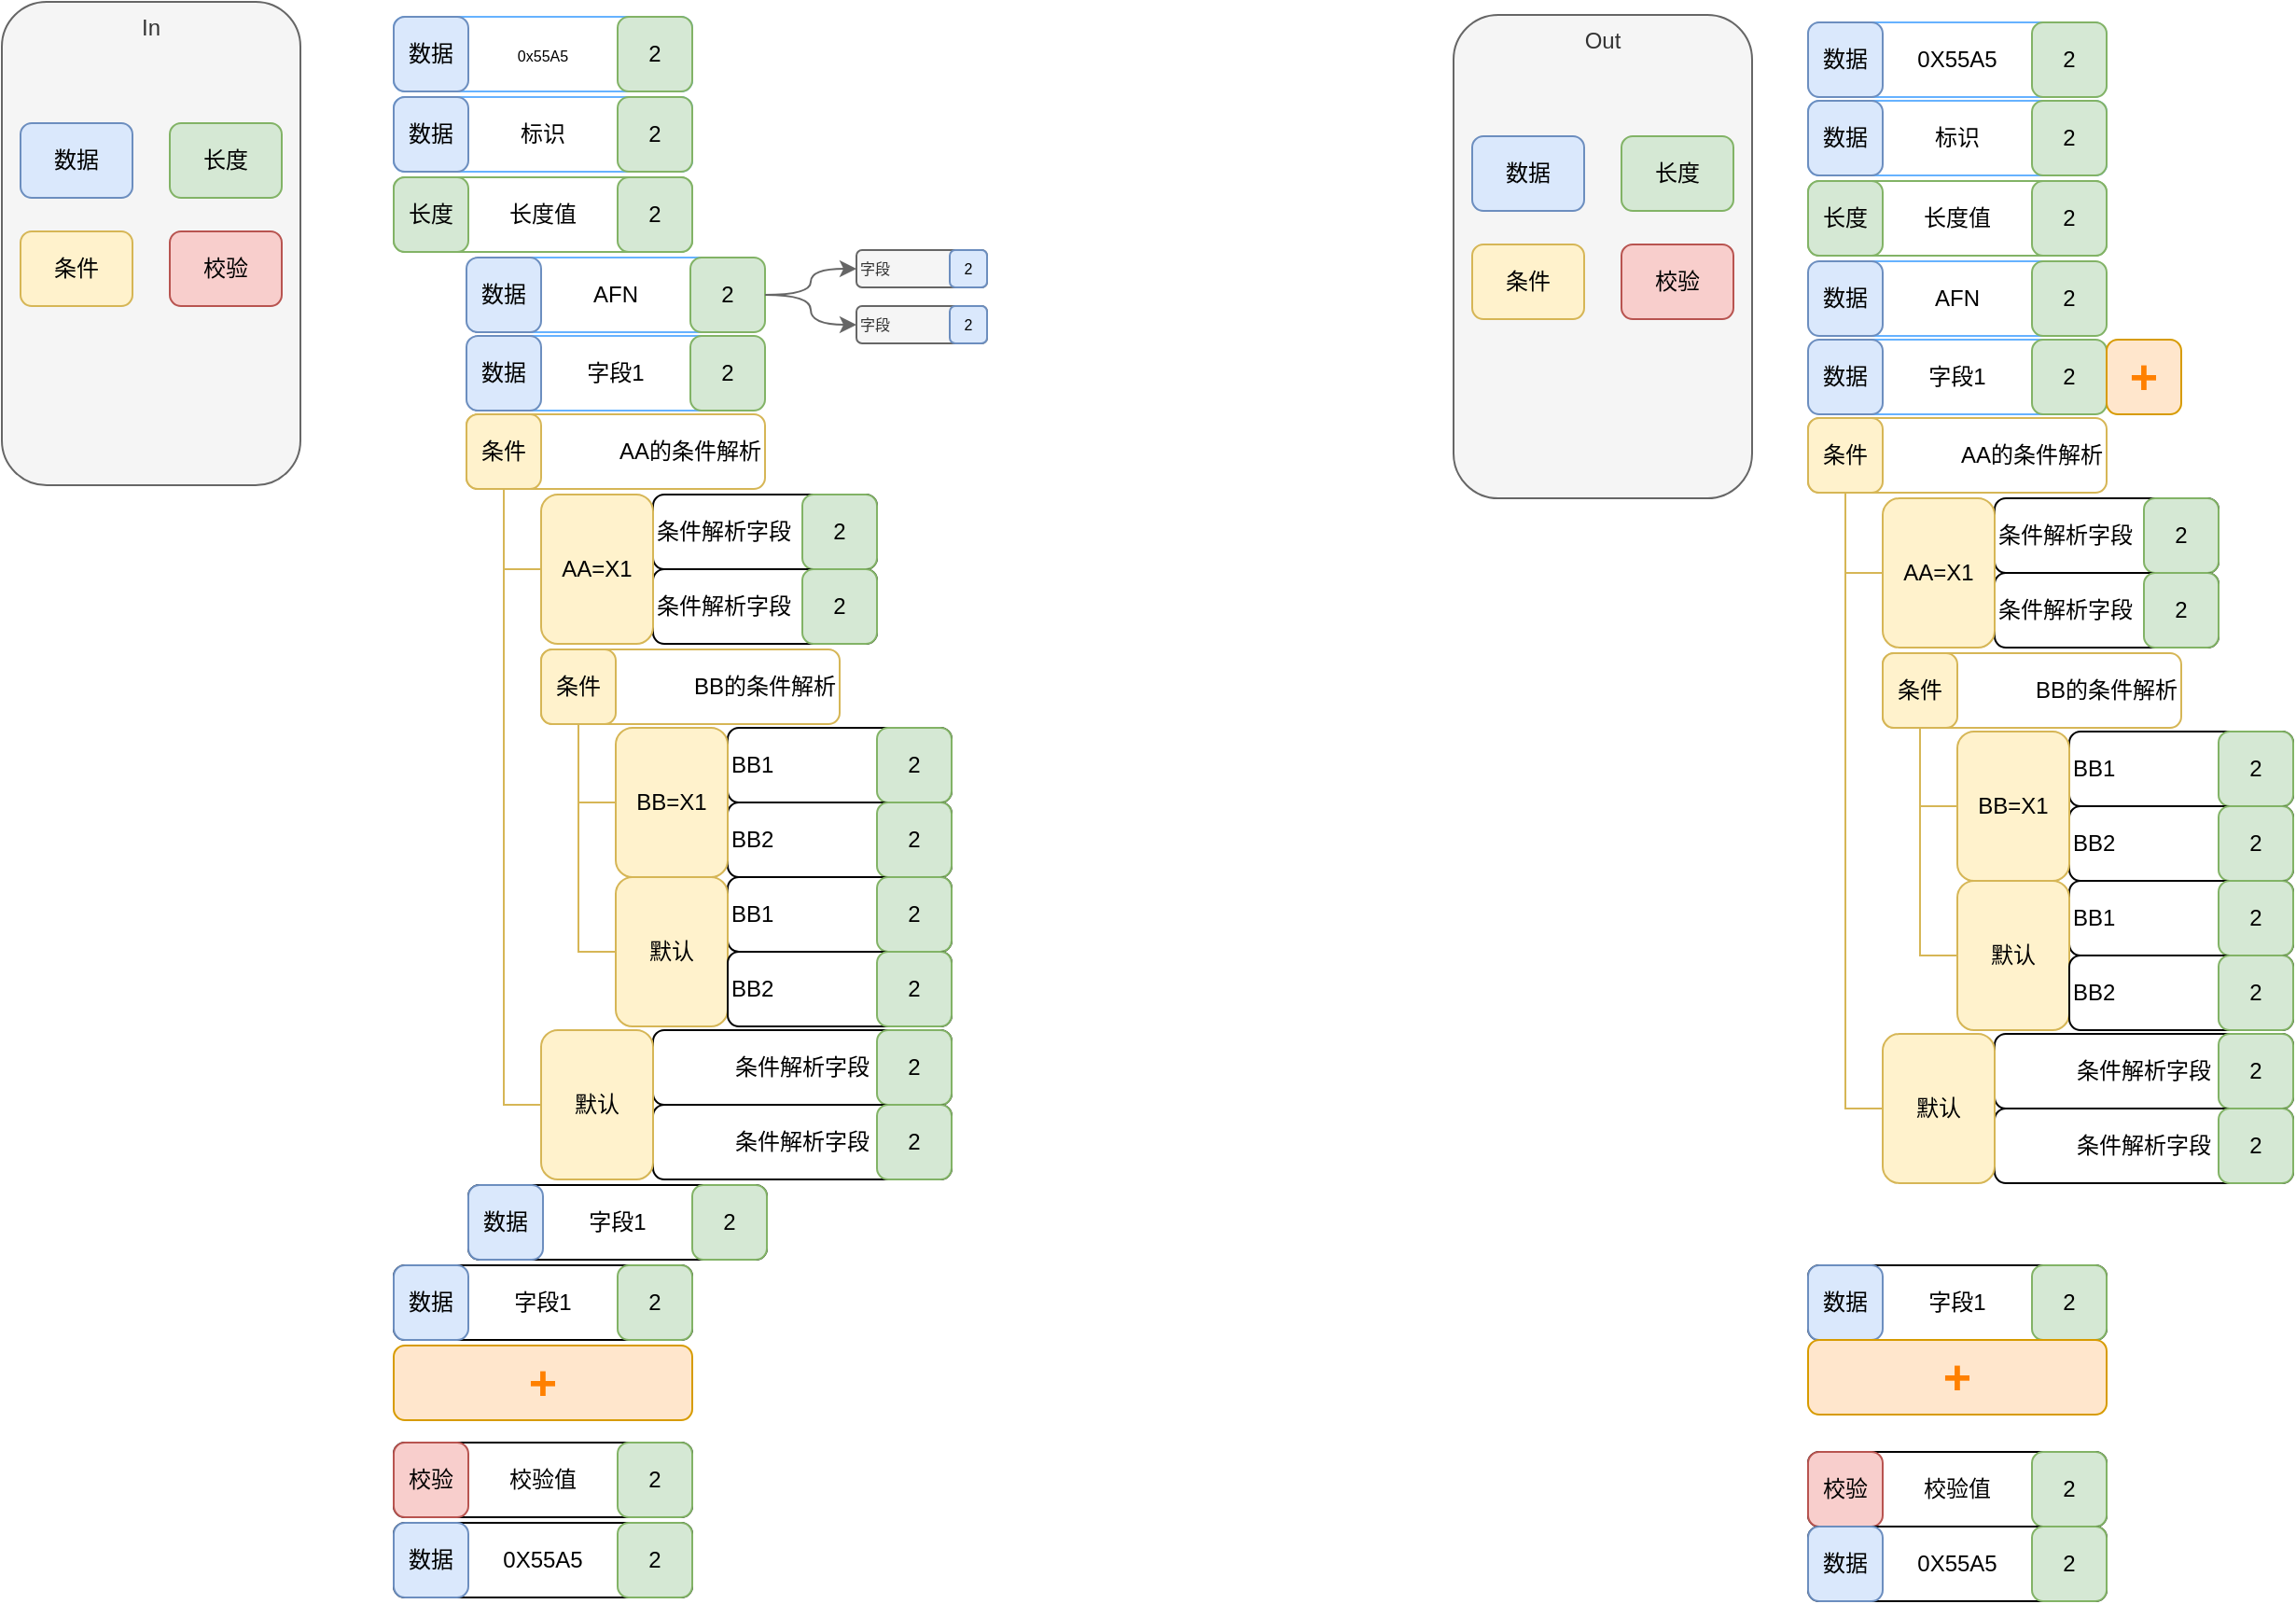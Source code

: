 <mxfile version="20.5.1" type="github">
  <diagram name="第 1 页" id="gToE_HwA11isn9EZp6wH">
    <mxGraphModel dx="1038" dy="547" grid="0" gridSize="10" guides="1" tooltips="1" connect="1" arrows="1" fold="1" page="1" pageScale="1" pageWidth="827" pageHeight="1169" math="0" shadow="0">
      <root>
        <mxCell id="0" />
        <mxCell id="1" parent="0" />
        <mxCell id="0ZRUy-csT-GIc6l9uFGE-102" value="In" style="rounded=1;whiteSpace=wrap;html=1;strokeColor=#666666;fillColor=#f5f5f5;fontColor=#333333;verticalAlign=top;" vertex="1" parent="1">
          <mxGeometry x="10" y="11" width="160" height="259" as="geometry" />
        </mxCell>
        <mxCell id="OWlCt8SRinNpYzcagfOF-3" value="数据" style="rounded=1;whiteSpace=wrap;html=1;fillColor=#dae8fc;strokeColor=#6c8ebf;" parent="1" vertex="1">
          <mxGeometry x="20" y="76" width="60" height="40" as="geometry" />
        </mxCell>
        <mxCell id="OWlCt8SRinNpYzcagfOF-8" value="长度值" style="rounded=1;whiteSpace=wrap;html=1;fillColor=none;strokeColor=#82b366;" parent="1" vertex="1">
          <mxGeometry x="220" y="105" width="160" height="40" as="geometry" />
        </mxCell>
        <mxCell id="OWlCt8SRinNpYzcagfOF-9" value="长度" style="rounded=1;whiteSpace=wrap;html=1;fillColor=#d5e8d4;strokeColor=#82b366;" parent="1" vertex="1">
          <mxGeometry x="220" y="105" width="40" height="40" as="geometry" />
        </mxCell>
        <mxCell id="OWlCt8SRinNpYzcagfOF-10" value="2" style="rounded=1;whiteSpace=wrap;html=1;fillColor=#d5e8d4;strokeColor=#82b366;" parent="1" vertex="1">
          <mxGeometry x="340" y="105" width="40" height="40" as="geometry" />
        </mxCell>
        <mxCell id="OWlCt8SRinNpYzcagfOF-11" value="AFN" style="rounded=1;whiteSpace=wrap;html=1;strokeColor=#66B2FF;arcSize=50;fontStyle=0;" parent="1" vertex="1">
          <mxGeometry x="259" y="148" width="160" height="40" as="geometry" />
        </mxCell>
        <mxCell id="OWlCt8SRinNpYzcagfOF-12" value="数据" style="rounded=1;whiteSpace=wrap;html=1;fillColor=#dae8fc;strokeColor=#6c8ebf;" parent="1" vertex="1">
          <mxGeometry x="259" y="148" width="40" height="40" as="geometry" />
        </mxCell>
        <mxCell id="OWlCt8SRinNpYzcagfOF-13" value="2" style="rounded=1;whiteSpace=wrap;html=1;fillColor=#d5e8d4;strokeColor=#82b366;" parent="1" vertex="1">
          <mxGeometry x="379" y="148" width="40" height="40" as="geometry" />
        </mxCell>
        <mxCell id="OWlCt8SRinNpYzcagfOF-14" value="字段1" style="rounded=1;whiteSpace=wrap;html=1;strokeColor=#66B2FF;arcSize=50;fontStyle=0;" parent="1" vertex="1">
          <mxGeometry x="259" y="190" width="160" height="40" as="geometry" />
        </mxCell>
        <mxCell id="OWlCt8SRinNpYzcagfOF-15" value="数据" style="rounded=1;whiteSpace=wrap;html=1;fillColor=#dae8fc;strokeColor=#6c8ebf;" parent="1" vertex="1">
          <mxGeometry x="259" y="190" width="40" height="40" as="geometry" />
        </mxCell>
        <mxCell id="OWlCt8SRinNpYzcagfOF-16" value="2" style="rounded=1;whiteSpace=wrap;html=1;fillColor=#d5e8d4;strokeColor=#82b366;" parent="1" vertex="1">
          <mxGeometry x="379" y="190" width="40" height="40" as="geometry" />
        </mxCell>
        <mxCell id="OWlCt8SRinNpYzcagfOF-17" value="长度" style="rounded=1;whiteSpace=wrap;html=1;fillColor=#d5e8d4;strokeColor=#82b366;" parent="1" vertex="1">
          <mxGeometry x="100" y="76" width="60" height="40" as="geometry" />
        </mxCell>
        <mxCell id="OWlCt8SRinNpYzcagfOF-18" value="AA的条件解析" style="rounded=1;whiteSpace=wrap;html=1;fillColor=none;strokeColor=#d6b656;align=right;" parent="1" vertex="1">
          <mxGeometry x="259" y="232" width="160" height="40" as="geometry" />
        </mxCell>
        <mxCell id="0ZRUy-csT-GIc6l9uFGE-22" style="edgeStyle=orthogonalEdgeStyle;rounded=0;orthogonalLoop=1;jettySize=auto;html=1;entryX=0;entryY=0.5;entryDx=0;entryDy=0;endArrow=none;endFill=0;fillColor=#fff2cc;strokeColor=#d6b656;" edge="1" parent="1" source="OWlCt8SRinNpYzcagfOF-19" target="ckK4possXFsrMWvB0l8h-3">
          <mxGeometry relative="1" as="geometry" />
        </mxCell>
        <mxCell id="0ZRUy-csT-GIc6l9uFGE-23" style="edgeStyle=orthogonalEdgeStyle;rounded=0;orthogonalLoop=1;jettySize=auto;html=1;entryX=0;entryY=0.5;entryDx=0;entryDy=0;endArrow=none;endFill=0;fillColor=#fff2cc;strokeColor=#d6b656;" edge="1" parent="1" source="OWlCt8SRinNpYzcagfOF-19" target="ckK4possXFsrMWvB0l8h-8">
          <mxGeometry relative="1" as="geometry" />
        </mxCell>
        <mxCell id="OWlCt8SRinNpYzcagfOF-19" value="条件" style="rounded=1;whiteSpace=wrap;html=1;fillColor=#fff2cc;strokeColor=#d6b656;" parent="1" vertex="1">
          <mxGeometry x="259" y="232" width="40" height="40" as="geometry" />
        </mxCell>
        <mxCell id="OWlCt8SRinNpYzcagfOF-21" value="条件" style="rounded=1;whiteSpace=wrap;html=1;fillColor=#fff2cc;strokeColor=#d6b656;" parent="1" vertex="1">
          <mxGeometry x="20" y="134" width="60" height="40" as="geometry" />
        </mxCell>
        <mxCell id="OWlCt8SRinNpYzcagfOF-22" value="字段1" style="rounded=1;whiteSpace=wrap;html=1;" parent="1" vertex="1">
          <mxGeometry x="220" y="688" width="160" height="40" as="geometry" />
        </mxCell>
        <mxCell id="OWlCt8SRinNpYzcagfOF-23" value="数据" style="rounded=1;whiteSpace=wrap;html=1;fillColor=#dae8fc;strokeColor=#6c8ebf;" parent="1" vertex="1">
          <mxGeometry x="220" y="688" width="40" height="40" as="geometry" />
        </mxCell>
        <mxCell id="OWlCt8SRinNpYzcagfOF-24" value="2" style="rounded=1;whiteSpace=wrap;html=1;fillColor=#d5e8d4;strokeColor=#82b366;" parent="1" vertex="1">
          <mxGeometry x="340" y="688" width="40" height="40" as="geometry" />
        </mxCell>
        <mxCell id="OWlCt8SRinNpYzcagfOF-26" value="+" style="rounded=1;whiteSpace=wrap;html=1;fontSize=26;fillColor=#ffe6cc;strokeColor=#d79b00;fontColor=#FF8000;fontStyle=1;" parent="1" vertex="1">
          <mxGeometry x="220" y="731" width="160" height="40" as="geometry" />
        </mxCell>
        <mxCell id="OWlCt8SRinNpYzcagfOF-27" value="校验值" style="rounded=1;whiteSpace=wrap;html=1;" parent="1" vertex="1">
          <mxGeometry x="220" y="783" width="160" height="40" as="geometry" />
        </mxCell>
        <mxCell id="OWlCt8SRinNpYzcagfOF-28" value="校验" style="rounded=1;whiteSpace=wrap;html=1;fillColor=#f8cecc;strokeColor=#b85450;" parent="1" vertex="1">
          <mxGeometry x="220" y="783" width="40" height="40" as="geometry" />
        </mxCell>
        <mxCell id="OWlCt8SRinNpYzcagfOF-29" value="2" style="rounded=1;whiteSpace=wrap;html=1;fillColor=#d5e8d4;strokeColor=#82b366;" parent="1" vertex="1">
          <mxGeometry x="340" y="783" width="40" height="40" as="geometry" />
        </mxCell>
        <mxCell id="OWlCt8SRinNpYzcagfOF-30" value="校验" style="rounded=1;whiteSpace=wrap;html=1;fillColor=#f8cecc;strokeColor=#b85450;" parent="1" vertex="1">
          <mxGeometry x="100" y="134" width="60" height="40" as="geometry" />
        </mxCell>
        <mxCell id="OWlCt8SRinNpYzcagfOF-31" value="0X55A5" style="rounded=1;whiteSpace=wrap;html=1;fontStyle=0" parent="1" vertex="1">
          <mxGeometry x="220" y="826" width="160" height="40" as="geometry" />
        </mxCell>
        <mxCell id="OWlCt8SRinNpYzcagfOF-32" value="数据" style="rounded=1;whiteSpace=wrap;html=1;fillColor=#dae8fc;strokeColor=#6c8ebf;" parent="1" vertex="1">
          <mxGeometry x="220" y="826" width="40" height="40" as="geometry" />
        </mxCell>
        <mxCell id="OWlCt8SRinNpYzcagfOF-33" value="2" style="rounded=1;whiteSpace=wrap;html=1;fillColor=#d5e8d4;strokeColor=#82b366;" parent="1" vertex="1">
          <mxGeometry x="340" y="826" width="40" height="40" as="geometry" />
        </mxCell>
        <mxCell id="ckK4possXFsrMWvB0l8h-2" value="条件解析字段" style="rounded=1;whiteSpace=wrap;html=1;align=left;" parent="1" vertex="1">
          <mxGeometry x="359" y="275" width="120" height="40" as="geometry" />
        </mxCell>
        <mxCell id="ckK4possXFsrMWvB0l8h-4" value="2" style="rounded=1;whiteSpace=wrap;html=1;fillColor=#d5e8d4;strokeColor=#82b366;" parent="1" vertex="1">
          <mxGeometry x="439" y="275" width="40" height="40" as="geometry" />
        </mxCell>
        <mxCell id="ckK4possXFsrMWvB0l8h-5" value="条件解析字段" style="rounded=1;whiteSpace=wrap;html=1;align=left;" parent="1" vertex="1">
          <mxGeometry x="359" y="315" width="120" height="40" as="geometry" />
        </mxCell>
        <mxCell id="ckK4possXFsrMWvB0l8h-6" value="2" style="rounded=1;whiteSpace=wrap;html=1;fillColor=#d5e8d4;strokeColor=#82b366;" parent="1" vertex="1">
          <mxGeometry x="439" y="315" width="40" height="40" as="geometry" />
        </mxCell>
        <mxCell id="ckK4possXFsrMWvB0l8h-7" value="条件解析字段" style="rounded=1;whiteSpace=wrap;html=1;" parent="1" vertex="1">
          <mxGeometry x="359" y="562" width="160" height="40" as="geometry" />
        </mxCell>
        <mxCell id="ckK4possXFsrMWvB0l8h-9" value="2" style="rounded=1;whiteSpace=wrap;html=1;fillColor=#d5e8d4;strokeColor=#82b366;" parent="1" vertex="1">
          <mxGeometry x="479" y="562" width="40" height="40" as="geometry" />
        </mxCell>
        <mxCell id="ckK4possXFsrMWvB0l8h-10" value="条件解析字段" style="rounded=1;whiteSpace=wrap;html=1;" parent="1" vertex="1">
          <mxGeometry x="359" y="602" width="160" height="40" as="geometry" />
        </mxCell>
        <mxCell id="ckK4possXFsrMWvB0l8h-11" value="2" style="rounded=1;whiteSpace=wrap;html=1;fillColor=#d5e8d4;strokeColor=#82b366;" parent="1" vertex="1">
          <mxGeometry x="479" y="602" width="40" height="40" as="geometry" />
        </mxCell>
        <mxCell id="0ZRUy-csT-GIc6l9uFGE-2" value="标识" style="rounded=1;whiteSpace=wrap;html=1;strokeColor=#66B2FF;arcSize=15;fontStyle=0;" vertex="1" parent="1">
          <mxGeometry x="220" y="62" width="160" height="40" as="geometry" />
        </mxCell>
        <mxCell id="0ZRUy-csT-GIc6l9uFGE-3" value="数据" style="rounded=1;whiteSpace=wrap;html=1;fillColor=#dae8fc;strokeColor=#6c8ebf;" vertex="1" parent="1">
          <mxGeometry x="220" y="62" width="40" height="40" as="geometry" />
        </mxCell>
        <mxCell id="0ZRUy-csT-GIc6l9uFGE-4" value="2" style="rounded=1;whiteSpace=wrap;html=1;fillColor=#d5e8d4;strokeColor=#82b366;" vertex="1" parent="1">
          <mxGeometry x="340" y="62" width="40" height="40" as="geometry" />
        </mxCell>
        <mxCell id="ckK4possXFsrMWvB0l8h-3" value="AA=X1" style="rounded=1;whiteSpace=wrap;html=1;fillColor=#fff2cc;strokeColor=#d6b656;" parent="1" vertex="1">
          <mxGeometry x="299" y="275" width="60" height="80" as="geometry" />
        </mxCell>
        <mxCell id="0ZRUy-csT-GIc6l9uFGE-10" value="BB的条件解析" style="rounded=1;whiteSpace=wrap;html=1;fillColor=none;strokeColor=#d6b656;align=right;" vertex="1" parent="1">
          <mxGeometry x="299" y="358" width="160" height="40" as="geometry" />
        </mxCell>
        <mxCell id="0ZRUy-csT-GIc6l9uFGE-24" style="edgeStyle=orthogonalEdgeStyle;rounded=0;orthogonalLoop=1;jettySize=auto;html=1;entryX=0;entryY=0.5;entryDx=0;entryDy=0;endArrow=none;endFill=0;fillColor=#fff2cc;strokeColor=#d6b656;" edge="1" parent="1" source="0ZRUy-csT-GIc6l9uFGE-11" target="0ZRUy-csT-GIc6l9uFGE-16">
          <mxGeometry relative="1" as="geometry" />
        </mxCell>
        <mxCell id="0ZRUy-csT-GIc6l9uFGE-25" style="edgeStyle=orthogonalEdgeStyle;rounded=0;orthogonalLoop=1;jettySize=auto;html=1;entryX=0;entryY=0.5;entryDx=0;entryDy=0;endArrow=none;endFill=0;fillColor=#fff2cc;strokeColor=#d6b656;" edge="1" parent="1" source="0ZRUy-csT-GIc6l9uFGE-11" target="0ZRUy-csT-GIc6l9uFGE-18">
          <mxGeometry relative="1" as="geometry" />
        </mxCell>
        <mxCell id="0ZRUy-csT-GIc6l9uFGE-11" value="条件" style="rounded=1;whiteSpace=wrap;html=1;fillColor=#fff2cc;strokeColor=#d6b656;" vertex="1" parent="1">
          <mxGeometry x="299" y="358" width="40" height="40" as="geometry" />
        </mxCell>
        <mxCell id="0ZRUy-csT-GIc6l9uFGE-12" value="BB1" style="rounded=1;whiteSpace=wrap;html=1;align=left;" vertex="1" parent="1">
          <mxGeometry x="399" y="400" width="120" height="40" as="geometry" />
        </mxCell>
        <mxCell id="0ZRUy-csT-GIc6l9uFGE-13" value="2" style="rounded=1;whiteSpace=wrap;html=1;fillColor=#d5e8d4;strokeColor=#82b366;" vertex="1" parent="1">
          <mxGeometry x="479" y="400" width="40" height="40" as="geometry" />
        </mxCell>
        <mxCell id="0ZRUy-csT-GIc6l9uFGE-14" value="BB2" style="rounded=1;whiteSpace=wrap;html=1;align=left;" vertex="1" parent="1">
          <mxGeometry x="399" y="440" width="120" height="40" as="geometry" />
        </mxCell>
        <mxCell id="0ZRUy-csT-GIc6l9uFGE-15" value="2" style="rounded=1;whiteSpace=wrap;html=1;fillColor=#d5e8d4;strokeColor=#82b366;" vertex="1" parent="1">
          <mxGeometry x="479" y="440" width="40" height="40" as="geometry" />
        </mxCell>
        <mxCell id="0ZRUy-csT-GIc6l9uFGE-16" value="BB=X1" style="rounded=1;whiteSpace=wrap;html=1;fillColor=#fff2cc;strokeColor=#d6b656;" vertex="1" parent="1">
          <mxGeometry x="339" y="400" width="60" height="80" as="geometry" />
        </mxCell>
        <mxCell id="0ZRUy-csT-GIc6l9uFGE-17" value="BB1" style="rounded=1;whiteSpace=wrap;html=1;align=left;" vertex="1" parent="1">
          <mxGeometry x="399" y="480" width="120" height="40" as="geometry" />
        </mxCell>
        <mxCell id="0ZRUy-csT-GIc6l9uFGE-18" value="默认" style="rounded=1;whiteSpace=wrap;html=1;fillColor=#fff2cc;strokeColor=#d6b656;" vertex="1" parent="1">
          <mxGeometry x="339" y="480" width="60" height="80" as="geometry" />
        </mxCell>
        <mxCell id="0ZRUy-csT-GIc6l9uFGE-19" value="2" style="rounded=1;whiteSpace=wrap;html=1;fillColor=#d5e8d4;strokeColor=#82b366;" vertex="1" parent="1">
          <mxGeometry x="479" y="480" width="40" height="40" as="geometry" />
        </mxCell>
        <mxCell id="0ZRUy-csT-GIc6l9uFGE-20" value="BB2" style="rounded=1;whiteSpace=wrap;html=1;align=left;" vertex="1" parent="1">
          <mxGeometry x="399" y="520" width="120" height="40" as="geometry" />
        </mxCell>
        <mxCell id="0ZRUy-csT-GIc6l9uFGE-21" value="2" style="rounded=1;whiteSpace=wrap;html=1;fillColor=#d5e8d4;strokeColor=#82b366;" vertex="1" parent="1">
          <mxGeometry x="479" y="520" width="40" height="40" as="geometry" />
        </mxCell>
        <mxCell id="ckK4possXFsrMWvB0l8h-8" value="默认" style="rounded=1;whiteSpace=wrap;html=1;fillColor=#fff2cc;strokeColor=#d6b656;" parent="1" vertex="1">
          <mxGeometry x="299" y="562" width="60" height="80" as="geometry" />
        </mxCell>
        <mxCell id="0ZRUy-csT-GIc6l9uFGE-32" style="edgeStyle=orthogonalEdgeStyle;rounded=0;orthogonalLoop=1;jettySize=auto;html=1;entryX=0;entryY=0.5;entryDx=0;entryDy=0;fontSize=12;curved=1;exitX=1;exitY=0.5;exitDx=0;exitDy=0;fillColor=#f5f5f5;strokeColor=#666666;" edge="1" parent="1" target="0ZRUy-csT-GIc6l9uFGE-34" source="OWlCt8SRinNpYzcagfOF-13">
          <mxGeometry relative="1" as="geometry">
            <mxPoint x="429" y="168" as="sourcePoint" />
          </mxGeometry>
        </mxCell>
        <mxCell id="0ZRUy-csT-GIc6l9uFGE-33" style="edgeStyle=orthogonalEdgeStyle;curved=1;rounded=0;orthogonalLoop=1;jettySize=auto;html=1;entryX=0;entryY=0.5;entryDx=0;entryDy=0;fontSize=12;exitX=1;exitY=0.5;exitDx=0;exitDy=0;fillColor=#f5f5f5;strokeColor=#666666;" edge="1" parent="1" target="0ZRUy-csT-GIc6l9uFGE-36" source="OWlCt8SRinNpYzcagfOF-13">
          <mxGeometry relative="1" as="geometry">
            <mxPoint x="429" y="168" as="sourcePoint" />
          </mxGeometry>
        </mxCell>
        <mxCell id="0ZRUy-csT-GIc6l9uFGE-34" value="&lt;font style=&quot;font-size: 8px;&quot;&gt;字段&lt;/font&gt;" style="rounded=1;whiteSpace=wrap;html=1;fontSize=8;align=left;verticalAlign=middle;fillColor=#f5f5f5;fontColor=#333333;strokeColor=#666666;" vertex="1" parent="1">
          <mxGeometry x="468" y="144" width="70" height="20" as="geometry" />
        </mxCell>
        <mxCell id="0ZRUy-csT-GIc6l9uFGE-35" value="2" style="rounded=1;whiteSpace=wrap;html=1;fillColor=#dae8fc;strokeColor=#6c8ebf;fontSize=8;verticalAlign=middle;" vertex="1" parent="1">
          <mxGeometry x="518" y="144" width="20" height="20" as="geometry" />
        </mxCell>
        <mxCell id="0ZRUy-csT-GIc6l9uFGE-36" value="&lt;font style=&quot;font-size: 8px;&quot;&gt;字段&lt;/font&gt;" style="rounded=1;whiteSpace=wrap;html=1;fontSize=8;align=left;verticalAlign=middle;fillColor=#f5f5f5;fontColor=#333333;strokeColor=#666666;" vertex="1" parent="1">
          <mxGeometry x="468" y="174" width="70" height="20" as="geometry" />
        </mxCell>
        <mxCell id="0ZRUy-csT-GIc6l9uFGE-37" value="2" style="rounded=1;whiteSpace=wrap;html=1;fillColor=#dae8fc;strokeColor=#6c8ebf;fontSize=8;verticalAlign=middle;" vertex="1" parent="1">
          <mxGeometry x="518" y="174" width="20" height="20" as="geometry" />
        </mxCell>
        <mxCell id="0ZRUy-csT-GIc6l9uFGE-39" value="长度值" style="rounded=1;whiteSpace=wrap;html=1;fillColor=none;strokeColor=#82b366;" vertex="1" parent="1">
          <mxGeometry x="978" y="107" width="160" height="40" as="geometry" />
        </mxCell>
        <mxCell id="0ZRUy-csT-GIc6l9uFGE-40" value="长度" style="rounded=1;whiteSpace=wrap;html=1;fillColor=#d5e8d4;strokeColor=#82b366;" vertex="1" parent="1">
          <mxGeometry x="978" y="107" width="40" height="40" as="geometry" />
        </mxCell>
        <mxCell id="0ZRUy-csT-GIc6l9uFGE-41" value="2" style="rounded=1;whiteSpace=wrap;html=1;fillColor=#d5e8d4;strokeColor=#82b366;" vertex="1" parent="1">
          <mxGeometry x="1098" y="107" width="40" height="40" as="geometry" />
        </mxCell>
        <mxCell id="0ZRUy-csT-GIc6l9uFGE-42" value="AFN" style="rounded=1;whiteSpace=wrap;html=1;strokeColor=#66B2FF;arcSize=50;fontStyle=0;" vertex="1" parent="1">
          <mxGeometry x="978" y="150" width="160" height="40" as="geometry" />
        </mxCell>
        <mxCell id="0ZRUy-csT-GIc6l9uFGE-43" value="数据" style="rounded=1;whiteSpace=wrap;html=1;fillColor=#dae8fc;strokeColor=#6c8ebf;" vertex="1" parent="1">
          <mxGeometry x="978" y="150" width="40" height="40" as="geometry" />
        </mxCell>
        <mxCell id="0ZRUy-csT-GIc6l9uFGE-44" value="2" style="rounded=1;whiteSpace=wrap;html=1;fillColor=#d5e8d4;strokeColor=#82b366;" vertex="1" parent="1">
          <mxGeometry x="1098" y="150" width="40" height="40" as="geometry" />
        </mxCell>
        <mxCell id="0ZRUy-csT-GIc6l9uFGE-45" value="字段1" style="rounded=1;whiteSpace=wrap;html=1;strokeColor=#66B2FF;arcSize=50;fontStyle=0;" vertex="1" parent="1">
          <mxGeometry x="978" y="192" width="160" height="40" as="geometry" />
        </mxCell>
        <mxCell id="0ZRUy-csT-GIc6l9uFGE-46" value="数据" style="rounded=1;whiteSpace=wrap;html=1;fillColor=#dae8fc;strokeColor=#6c8ebf;" vertex="1" parent="1">
          <mxGeometry x="978" y="192" width="40" height="40" as="geometry" />
        </mxCell>
        <mxCell id="0ZRUy-csT-GIc6l9uFGE-47" value="2" style="rounded=1;whiteSpace=wrap;html=1;fillColor=#d5e8d4;strokeColor=#82b366;" vertex="1" parent="1">
          <mxGeometry x="1098" y="192" width="40" height="40" as="geometry" />
        </mxCell>
        <mxCell id="0ZRUy-csT-GIc6l9uFGE-49" value="AA的条件解析" style="rounded=1;whiteSpace=wrap;html=1;fillColor=none;strokeColor=#d6b656;align=right;" vertex="1" parent="1">
          <mxGeometry x="978" y="234" width="160" height="40" as="geometry" />
        </mxCell>
        <mxCell id="0ZRUy-csT-GIc6l9uFGE-50" style="edgeStyle=orthogonalEdgeStyle;rounded=0;orthogonalLoop=1;jettySize=auto;html=1;entryX=0;entryY=0.5;entryDx=0;entryDy=0;endArrow=none;endFill=0;fillColor=#fff2cc;strokeColor=#d6b656;" edge="1" parent="1" source="0ZRUy-csT-GIc6l9uFGE-52" target="0ZRUy-csT-GIc6l9uFGE-80">
          <mxGeometry relative="1" as="geometry" />
        </mxCell>
        <mxCell id="0ZRUy-csT-GIc6l9uFGE-51" style="edgeStyle=orthogonalEdgeStyle;rounded=0;orthogonalLoop=1;jettySize=auto;html=1;entryX=0;entryY=0.5;entryDx=0;entryDy=0;endArrow=none;endFill=0;fillColor=#fff2cc;strokeColor=#d6b656;" edge="1" parent="1" source="0ZRUy-csT-GIc6l9uFGE-52" target="0ZRUy-csT-GIc6l9uFGE-95">
          <mxGeometry relative="1" as="geometry" />
        </mxCell>
        <mxCell id="0ZRUy-csT-GIc6l9uFGE-52" value="条件" style="rounded=1;whiteSpace=wrap;html=1;fillColor=#fff2cc;strokeColor=#d6b656;" vertex="1" parent="1">
          <mxGeometry x="978" y="234" width="40" height="40" as="geometry" />
        </mxCell>
        <mxCell id="0ZRUy-csT-GIc6l9uFGE-54" value="字段1" style="rounded=1;whiteSpace=wrap;html=1;" vertex="1" parent="1">
          <mxGeometry x="978" y="688" width="160" height="40" as="geometry" />
        </mxCell>
        <mxCell id="0ZRUy-csT-GIc6l9uFGE-55" value="数据" style="rounded=1;whiteSpace=wrap;html=1;fillColor=#dae8fc;strokeColor=#6c8ebf;" vertex="1" parent="1">
          <mxGeometry x="978" y="688" width="40" height="40" as="geometry" />
        </mxCell>
        <mxCell id="0ZRUy-csT-GIc6l9uFGE-56" value="2" style="rounded=1;whiteSpace=wrap;html=1;fillColor=#d5e8d4;strokeColor=#82b366;" vertex="1" parent="1">
          <mxGeometry x="1098" y="688" width="40" height="40" as="geometry" />
        </mxCell>
        <mxCell id="0ZRUy-csT-GIc6l9uFGE-57" value="+" style="rounded=1;whiteSpace=wrap;html=1;fillColor=#ffe6cc;strokeColor=#d79b00;fontSize=26;fontStyle=1;fontColor=#FF8000;" vertex="1" parent="1">
          <mxGeometry x="1138" y="192" width="40" height="40" as="geometry" />
        </mxCell>
        <mxCell id="0ZRUy-csT-GIc6l9uFGE-58" value="+" style="rounded=1;whiteSpace=wrap;html=1;fontSize=26;fillColor=#ffe6cc;strokeColor=#d79b00;fontColor=#FF8000;fontStyle=1;" vertex="1" parent="1">
          <mxGeometry x="978" y="728" width="160" height="40" as="geometry" />
        </mxCell>
        <mxCell id="0ZRUy-csT-GIc6l9uFGE-59" value="校验值" style="rounded=1;whiteSpace=wrap;html=1;" vertex="1" parent="1">
          <mxGeometry x="978" y="788" width="160" height="40" as="geometry" />
        </mxCell>
        <mxCell id="0ZRUy-csT-GIc6l9uFGE-60" value="校验" style="rounded=1;whiteSpace=wrap;html=1;fillColor=#f8cecc;strokeColor=#b85450;" vertex="1" parent="1">
          <mxGeometry x="978" y="788" width="40" height="40" as="geometry" />
        </mxCell>
        <mxCell id="0ZRUy-csT-GIc6l9uFGE-61" value="2" style="rounded=1;whiteSpace=wrap;html=1;fillColor=#d5e8d4;strokeColor=#82b366;" vertex="1" parent="1">
          <mxGeometry x="1098" y="788" width="40" height="40" as="geometry" />
        </mxCell>
        <mxCell id="0ZRUy-csT-GIc6l9uFGE-63" value="0X55A5" style="rounded=1;whiteSpace=wrap;html=1;fontStyle=0" vertex="1" parent="1">
          <mxGeometry x="978" y="828" width="160" height="40" as="geometry" />
        </mxCell>
        <mxCell id="0ZRUy-csT-GIc6l9uFGE-64" value="数据" style="rounded=1;whiteSpace=wrap;html=1;fillColor=#dae8fc;strokeColor=#6c8ebf;" vertex="1" parent="1">
          <mxGeometry x="978" y="828" width="40" height="40" as="geometry" />
        </mxCell>
        <mxCell id="0ZRUy-csT-GIc6l9uFGE-65" value="2" style="rounded=1;whiteSpace=wrap;html=1;fillColor=#d5e8d4;strokeColor=#82b366;" vertex="1" parent="1">
          <mxGeometry x="1098" y="828" width="40" height="40" as="geometry" />
        </mxCell>
        <mxCell id="0ZRUy-csT-GIc6l9uFGE-66" value="条件解析字段" style="rounded=1;whiteSpace=wrap;html=1;align=left;" vertex="1" parent="1">
          <mxGeometry x="1078" y="277" width="120" height="40" as="geometry" />
        </mxCell>
        <mxCell id="0ZRUy-csT-GIc6l9uFGE-67" value="2" style="rounded=1;whiteSpace=wrap;html=1;fillColor=#d5e8d4;strokeColor=#82b366;" vertex="1" parent="1">
          <mxGeometry x="1158" y="277" width="40" height="40" as="geometry" />
        </mxCell>
        <mxCell id="0ZRUy-csT-GIc6l9uFGE-68" value="条件解析字段" style="rounded=1;whiteSpace=wrap;html=1;align=left;" vertex="1" parent="1">
          <mxGeometry x="1078" y="317" width="120" height="40" as="geometry" />
        </mxCell>
        <mxCell id="0ZRUy-csT-GIc6l9uFGE-69" value="2" style="rounded=1;whiteSpace=wrap;html=1;fillColor=#d5e8d4;strokeColor=#82b366;" vertex="1" parent="1">
          <mxGeometry x="1158" y="317" width="40" height="40" as="geometry" />
        </mxCell>
        <mxCell id="0ZRUy-csT-GIc6l9uFGE-70" value="条件解析字段" style="rounded=1;whiteSpace=wrap;html=1;" vertex="1" parent="1">
          <mxGeometry x="1078" y="564" width="160" height="40" as="geometry" />
        </mxCell>
        <mxCell id="0ZRUy-csT-GIc6l9uFGE-71" value="2" style="rounded=1;whiteSpace=wrap;html=1;fillColor=#d5e8d4;strokeColor=#82b366;" vertex="1" parent="1">
          <mxGeometry x="1198" y="564" width="40" height="40" as="geometry" />
        </mxCell>
        <mxCell id="0ZRUy-csT-GIc6l9uFGE-72" value="条件解析字段" style="rounded=1;whiteSpace=wrap;html=1;" vertex="1" parent="1">
          <mxGeometry x="1078" y="604" width="160" height="40" as="geometry" />
        </mxCell>
        <mxCell id="0ZRUy-csT-GIc6l9uFGE-73" value="2" style="rounded=1;whiteSpace=wrap;html=1;fillColor=#d5e8d4;strokeColor=#82b366;" vertex="1" parent="1">
          <mxGeometry x="1198" y="604" width="40" height="40" as="geometry" />
        </mxCell>
        <mxCell id="0ZRUy-csT-GIc6l9uFGE-74" value="标识" style="rounded=1;whiteSpace=wrap;html=1;strokeColor=#66B2FF;arcSize=15;fontStyle=0;" vertex="1" parent="1">
          <mxGeometry x="978" y="64" width="160" height="40" as="geometry" />
        </mxCell>
        <mxCell id="0ZRUy-csT-GIc6l9uFGE-75" value="数据" style="rounded=1;whiteSpace=wrap;html=1;fillColor=#dae8fc;strokeColor=#6c8ebf;" vertex="1" parent="1">
          <mxGeometry x="978" y="64" width="40" height="40" as="geometry" />
        </mxCell>
        <mxCell id="0ZRUy-csT-GIc6l9uFGE-76" value="2" style="rounded=1;whiteSpace=wrap;html=1;fillColor=#d5e8d4;strokeColor=#82b366;" vertex="1" parent="1">
          <mxGeometry x="1098" y="64" width="40" height="40" as="geometry" />
        </mxCell>
        <mxCell id="0ZRUy-csT-GIc6l9uFGE-77" value="0X55A5" style="rounded=1;whiteSpace=wrap;html=1;strokeColor=#66B2FF;arcSize=17;fontStyle=0;" vertex="1" parent="1">
          <mxGeometry x="978" y="22" width="160" height="40" as="geometry" />
        </mxCell>
        <mxCell id="0ZRUy-csT-GIc6l9uFGE-78" value="数据" style="rounded=1;whiteSpace=wrap;html=1;fillColor=#dae8fc;strokeColor=#6c8ebf;" vertex="1" parent="1">
          <mxGeometry x="978" y="22" width="40" height="40" as="geometry" />
        </mxCell>
        <mxCell id="0ZRUy-csT-GIc6l9uFGE-79" value="2" style="rounded=1;whiteSpace=wrap;html=1;fillColor=#d5e8d4;strokeColor=#82b366;" vertex="1" parent="1">
          <mxGeometry x="1098" y="22" width="40" height="40" as="geometry" />
        </mxCell>
        <mxCell id="0ZRUy-csT-GIc6l9uFGE-80" value="AA=X1" style="rounded=1;whiteSpace=wrap;html=1;fillColor=#fff2cc;strokeColor=#d6b656;" vertex="1" parent="1">
          <mxGeometry x="1018" y="277" width="60" height="80" as="geometry" />
        </mxCell>
        <mxCell id="0ZRUy-csT-GIc6l9uFGE-81" value="BB的条件解析" style="rounded=1;whiteSpace=wrap;html=1;fillColor=none;strokeColor=#d6b656;align=right;" vertex="1" parent="1">
          <mxGeometry x="1018" y="360" width="160" height="40" as="geometry" />
        </mxCell>
        <mxCell id="0ZRUy-csT-GIc6l9uFGE-82" style="edgeStyle=orthogonalEdgeStyle;rounded=0;orthogonalLoop=1;jettySize=auto;html=1;entryX=0;entryY=0.5;entryDx=0;entryDy=0;endArrow=none;endFill=0;fillColor=#fff2cc;strokeColor=#d6b656;" edge="1" parent="1" source="0ZRUy-csT-GIc6l9uFGE-84" target="0ZRUy-csT-GIc6l9uFGE-89">
          <mxGeometry relative="1" as="geometry" />
        </mxCell>
        <mxCell id="0ZRUy-csT-GIc6l9uFGE-83" style="edgeStyle=orthogonalEdgeStyle;rounded=0;orthogonalLoop=1;jettySize=auto;html=1;entryX=0;entryY=0.5;entryDx=0;entryDy=0;endArrow=none;endFill=0;fillColor=#fff2cc;strokeColor=#d6b656;" edge="1" parent="1" source="0ZRUy-csT-GIc6l9uFGE-84" target="0ZRUy-csT-GIc6l9uFGE-91">
          <mxGeometry relative="1" as="geometry" />
        </mxCell>
        <mxCell id="0ZRUy-csT-GIc6l9uFGE-84" value="条件" style="rounded=1;whiteSpace=wrap;html=1;fillColor=#fff2cc;strokeColor=#d6b656;" vertex="1" parent="1">
          <mxGeometry x="1018" y="360" width="40" height="40" as="geometry" />
        </mxCell>
        <mxCell id="0ZRUy-csT-GIc6l9uFGE-85" value="BB1" style="rounded=1;whiteSpace=wrap;html=1;align=left;" vertex="1" parent="1">
          <mxGeometry x="1118" y="402" width="120" height="40" as="geometry" />
        </mxCell>
        <mxCell id="0ZRUy-csT-GIc6l9uFGE-86" value="2" style="rounded=1;whiteSpace=wrap;html=1;fillColor=#d5e8d4;strokeColor=#82b366;" vertex="1" parent="1">
          <mxGeometry x="1198" y="402" width="40" height="40" as="geometry" />
        </mxCell>
        <mxCell id="0ZRUy-csT-GIc6l9uFGE-87" value="BB2" style="rounded=1;whiteSpace=wrap;html=1;align=left;" vertex="1" parent="1">
          <mxGeometry x="1118" y="442" width="120" height="40" as="geometry" />
        </mxCell>
        <mxCell id="0ZRUy-csT-GIc6l9uFGE-88" value="2" style="rounded=1;whiteSpace=wrap;html=1;fillColor=#d5e8d4;strokeColor=#82b366;" vertex="1" parent="1">
          <mxGeometry x="1198" y="442" width="40" height="40" as="geometry" />
        </mxCell>
        <mxCell id="0ZRUy-csT-GIc6l9uFGE-89" value="BB=X1" style="rounded=1;whiteSpace=wrap;html=1;fillColor=#fff2cc;strokeColor=#d6b656;" vertex="1" parent="1">
          <mxGeometry x="1058" y="402" width="60" height="80" as="geometry" />
        </mxCell>
        <mxCell id="0ZRUy-csT-GIc6l9uFGE-90" value="BB1" style="rounded=1;whiteSpace=wrap;html=1;align=left;" vertex="1" parent="1">
          <mxGeometry x="1118" y="482" width="120" height="40" as="geometry" />
        </mxCell>
        <mxCell id="0ZRUy-csT-GIc6l9uFGE-91" value="默认" style="rounded=1;whiteSpace=wrap;html=1;fillColor=#fff2cc;strokeColor=#d6b656;" vertex="1" parent="1">
          <mxGeometry x="1058" y="482" width="60" height="80" as="geometry" />
        </mxCell>
        <mxCell id="0ZRUy-csT-GIc6l9uFGE-92" value="2" style="rounded=1;whiteSpace=wrap;html=1;fillColor=#d5e8d4;strokeColor=#82b366;" vertex="1" parent="1">
          <mxGeometry x="1198" y="482" width="40" height="40" as="geometry" />
        </mxCell>
        <mxCell id="0ZRUy-csT-GIc6l9uFGE-93" value="BB2" style="rounded=1;whiteSpace=wrap;html=1;align=left;" vertex="1" parent="1">
          <mxGeometry x="1118" y="522" width="120" height="40" as="geometry" />
        </mxCell>
        <mxCell id="0ZRUy-csT-GIc6l9uFGE-94" value="2" style="rounded=1;whiteSpace=wrap;html=1;fillColor=#d5e8d4;strokeColor=#82b366;" vertex="1" parent="1">
          <mxGeometry x="1198" y="522" width="40" height="40" as="geometry" />
        </mxCell>
        <mxCell id="0ZRUy-csT-GIc6l9uFGE-95" value="默认" style="rounded=1;whiteSpace=wrap;html=1;fillColor=#fff2cc;strokeColor=#d6b656;" vertex="1" parent="1">
          <mxGeometry x="1018" y="564" width="60" height="80" as="geometry" />
        </mxCell>
        <mxCell id="0ZRUy-csT-GIc6l9uFGE-104" value="Out" style="rounded=1;whiteSpace=wrap;html=1;strokeColor=#666666;fillColor=#f5f5f5;fontColor=#333333;verticalAlign=top;" vertex="1" parent="1">
          <mxGeometry x="788" y="18" width="160" height="259" as="geometry" />
        </mxCell>
        <mxCell id="0ZRUy-csT-GIc6l9uFGE-105" value="数据" style="rounded=1;whiteSpace=wrap;html=1;fillColor=#dae8fc;strokeColor=#6c8ebf;" vertex="1" parent="1">
          <mxGeometry x="798" y="83" width="60" height="40" as="geometry" />
        </mxCell>
        <mxCell id="0ZRUy-csT-GIc6l9uFGE-106" value="长度" style="rounded=1;whiteSpace=wrap;html=1;fillColor=#d5e8d4;strokeColor=#82b366;" vertex="1" parent="1">
          <mxGeometry x="878" y="83" width="60" height="40" as="geometry" />
        </mxCell>
        <mxCell id="0ZRUy-csT-GIc6l9uFGE-107" value="条件" style="rounded=1;whiteSpace=wrap;html=1;fillColor=#fff2cc;strokeColor=#d6b656;" vertex="1" parent="1">
          <mxGeometry x="798" y="141" width="60" height="40" as="geometry" />
        </mxCell>
        <mxCell id="0ZRUy-csT-GIc6l9uFGE-108" value="校验" style="rounded=1;whiteSpace=wrap;html=1;fillColor=#f8cecc;strokeColor=#b85450;" vertex="1" parent="1">
          <mxGeometry x="878" y="141" width="60" height="40" as="geometry" />
        </mxCell>
        <mxCell id="0ZRUy-csT-GIc6l9uFGE-109" value="字段1" style="rounded=1;whiteSpace=wrap;html=1;" vertex="1" parent="1">
          <mxGeometry x="260" y="645" width="160" height="40" as="geometry" />
        </mxCell>
        <mxCell id="0ZRUy-csT-GIc6l9uFGE-110" value="数据" style="rounded=1;whiteSpace=wrap;html=1;fillColor=#dae8fc;strokeColor=#6c8ebf;" vertex="1" parent="1">
          <mxGeometry x="260" y="645" width="40" height="40" as="geometry" />
        </mxCell>
        <mxCell id="0ZRUy-csT-GIc6l9uFGE-111" value="2" style="rounded=1;whiteSpace=wrap;html=1;fillColor=#d5e8d4;strokeColor=#82b366;" vertex="1" parent="1">
          <mxGeometry x="380" y="645" width="40" height="40" as="geometry" />
        </mxCell>
        <mxCell id="0ZRUy-csT-GIc6l9uFGE-121" value="&lt;span style=&quot;font-size: 8px;&quot;&gt;0x55A5&lt;/span&gt;" style="rounded=1;whiteSpace=wrap;html=1;strokeColor=#66B2FF;arcSize=15;fontStyle=0;" vertex="1" parent="1">
          <mxGeometry x="220" y="19" width="160" height="40" as="geometry" />
        </mxCell>
        <mxCell id="0ZRUy-csT-GIc6l9uFGE-122" value="数据" style="rounded=1;whiteSpace=wrap;html=1;fillColor=#dae8fc;strokeColor=#6c8ebf;" vertex="1" parent="1">
          <mxGeometry x="220" y="19" width="40" height="40" as="geometry" />
        </mxCell>
        <mxCell id="0ZRUy-csT-GIc6l9uFGE-123" value="2" style="rounded=1;whiteSpace=wrap;html=1;fillColor=#d5e8d4;strokeColor=#82b366;" vertex="1" parent="1">
          <mxGeometry x="340" y="19" width="40" height="40" as="geometry" />
        </mxCell>
      </root>
    </mxGraphModel>
  </diagram>
</mxfile>
